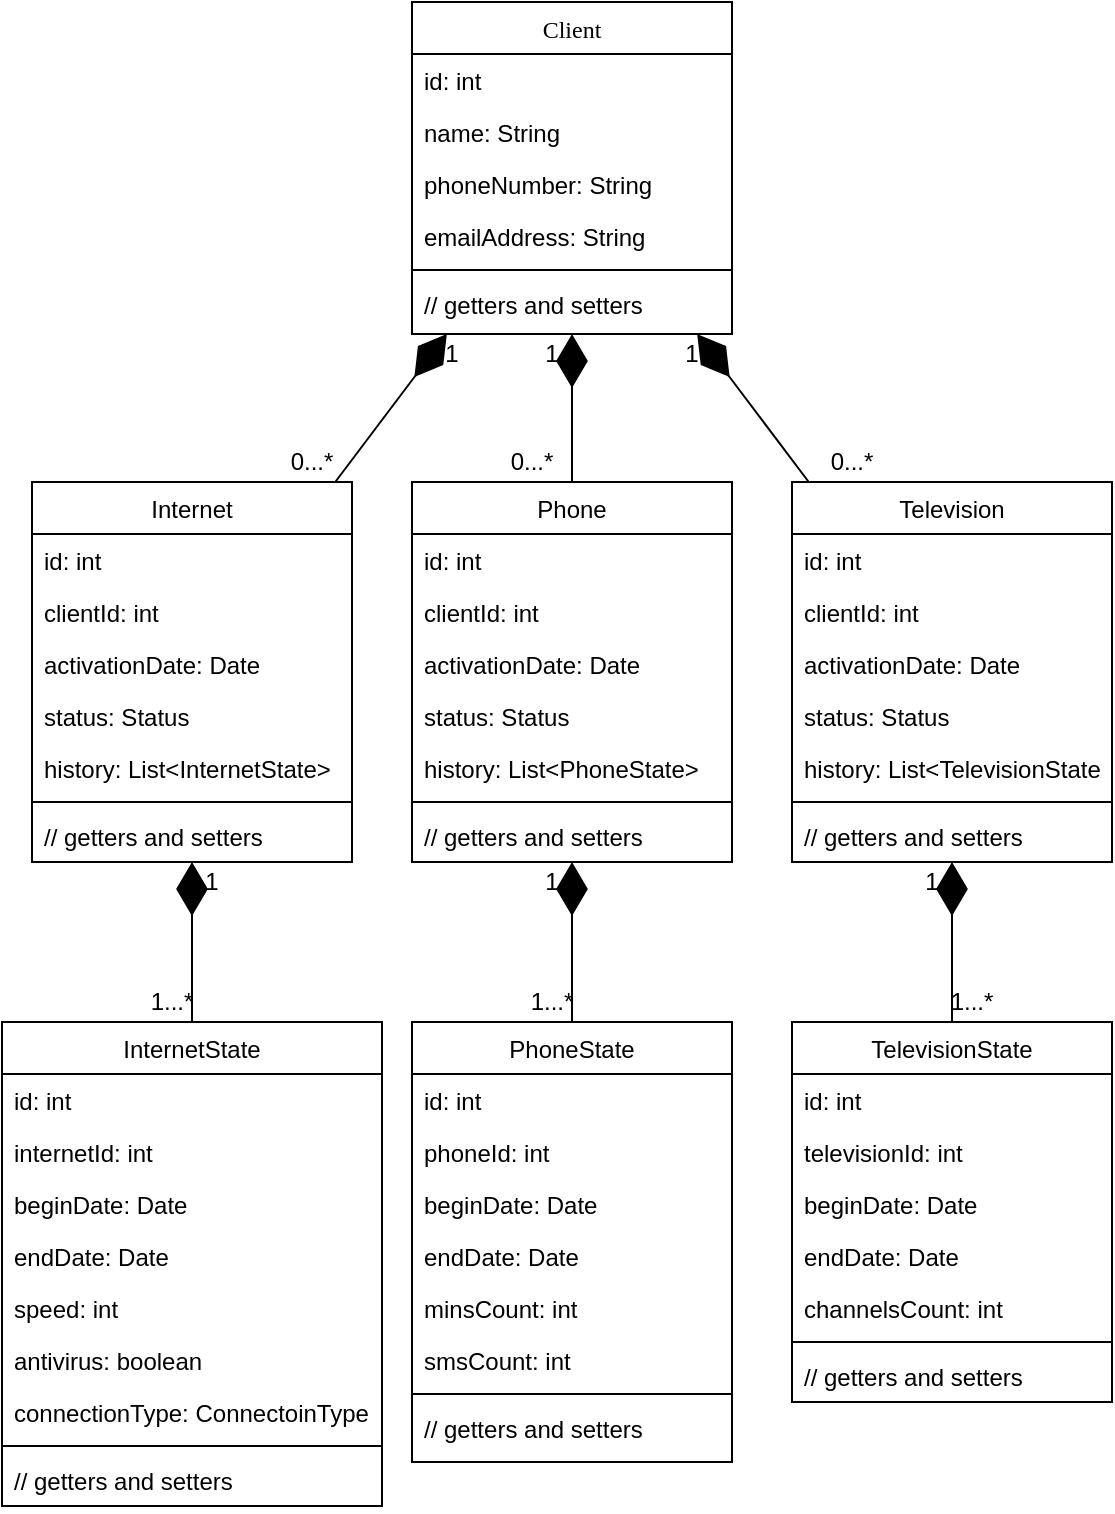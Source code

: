<mxfile version="13.6.6" type="device"><diagram id="C5RBs43oDa-KdzZeNtuy" name="Page-1"><mxGraphModel dx="868" dy="482" grid="1" gridSize="10" guides="1" tooltips="1" connect="1" arrows="1" fold="1" page="1" pageScale="1" pageWidth="827" pageHeight="1169" math="0" shadow="0"><root><mxCell id="WIyWlLk6GJQsqaUBKTNV-0"/><mxCell id="WIyWlLk6GJQsqaUBKTNV-1" parent="WIyWlLk6GJQsqaUBKTNV-0"/><mxCell id="zkfFHV4jXpPFQw0GAbJ--0" value="Client" style="swimlane;fontStyle=0;align=center;verticalAlign=top;childLayout=stackLayout;horizontal=1;startSize=26;horizontalStack=0;resizeParent=1;resizeLast=0;collapsible=1;marginBottom=0;rounded=0;shadow=0;strokeWidth=1;fontFamily=Verdana;" parent="WIyWlLk6GJQsqaUBKTNV-1" vertex="1"><mxGeometry x="220" y="120" width="160" height="166" as="geometry"><mxRectangle x="230" y="140" width="160" height="26" as="alternateBounds"/></mxGeometry></mxCell><mxCell id="zkfFHV4jXpPFQw0GAbJ--1" value="id: int" style="text;align=left;verticalAlign=top;spacingLeft=4;spacingRight=4;overflow=hidden;rotatable=0;points=[[0,0.5],[1,0.5]];portConstraint=eastwest;" parent="zkfFHV4jXpPFQw0GAbJ--0" vertex="1"><mxGeometry y="26" width="160" height="26" as="geometry"/></mxCell><mxCell id="zkfFHV4jXpPFQw0GAbJ--2" value="name: String" style="text;align=left;verticalAlign=top;spacingLeft=4;spacingRight=4;overflow=hidden;rotatable=0;points=[[0,0.5],[1,0.5]];portConstraint=eastwest;rounded=0;shadow=0;html=0;" parent="zkfFHV4jXpPFQw0GAbJ--0" vertex="1"><mxGeometry y="52" width="160" height="26" as="geometry"/></mxCell><mxCell id="zkfFHV4jXpPFQw0GAbJ--3" value="phoneNumber: String" style="text;align=left;verticalAlign=top;spacingLeft=4;spacingRight=4;overflow=hidden;rotatable=0;points=[[0,0.5],[1,0.5]];portConstraint=eastwest;rounded=0;shadow=0;html=0;" parent="zkfFHV4jXpPFQw0GAbJ--0" vertex="1"><mxGeometry y="78" width="160" height="26" as="geometry"/></mxCell><mxCell id="3e4Skk67940NukavaBVV-0" value="emailAddress: String" style="text;align=left;verticalAlign=top;spacingLeft=4;spacingRight=4;overflow=hidden;rotatable=0;points=[[0,0.5],[1,0.5]];portConstraint=eastwest;rounded=0;shadow=0;html=0;" vertex="1" parent="zkfFHV4jXpPFQw0GAbJ--0"><mxGeometry y="104" width="160" height="26" as="geometry"/></mxCell><mxCell id="zkfFHV4jXpPFQw0GAbJ--4" value="" style="line;html=1;strokeWidth=1;align=left;verticalAlign=middle;spacingTop=-1;spacingLeft=3;spacingRight=3;rotatable=0;labelPosition=right;points=[];portConstraint=eastwest;" parent="zkfFHV4jXpPFQw0GAbJ--0" vertex="1"><mxGeometry y="130" width="160" height="8" as="geometry"/></mxCell><mxCell id="zkfFHV4jXpPFQw0GAbJ--5" value="// getters and setters" style="text;align=left;verticalAlign=top;spacingLeft=4;spacingRight=4;overflow=hidden;rotatable=0;points=[[0,0.5],[1,0.5]];portConstraint=eastwest;" parent="zkfFHV4jXpPFQw0GAbJ--0" vertex="1"><mxGeometry y="138" width="160" height="28" as="geometry"/></mxCell><mxCell id="zkfFHV4jXpPFQw0GAbJ--17" value="Internet" style="swimlane;fontStyle=0;align=center;verticalAlign=top;childLayout=stackLayout;horizontal=1;startSize=26;horizontalStack=0;resizeParent=1;resizeLast=0;collapsible=1;marginBottom=0;rounded=0;shadow=0;strokeWidth=1;" parent="WIyWlLk6GJQsqaUBKTNV-1" vertex="1"><mxGeometry x="30" y="360" width="160" height="190" as="geometry"><mxRectangle x="550" y="140" width="160" height="26" as="alternateBounds"/></mxGeometry></mxCell><mxCell id="zkfFHV4jXpPFQw0GAbJ--18" value="id: int" style="text;align=left;verticalAlign=top;spacingLeft=4;spacingRight=4;overflow=hidden;rotatable=0;points=[[0,0.5],[1,0.5]];portConstraint=eastwest;" parent="zkfFHV4jXpPFQw0GAbJ--17" vertex="1"><mxGeometry y="26" width="160" height="26" as="geometry"/></mxCell><mxCell id="zkfFHV4jXpPFQw0GAbJ--19" value="clientId: int" style="text;align=left;verticalAlign=top;spacingLeft=4;spacingRight=4;overflow=hidden;rotatable=0;points=[[0,0.5],[1,0.5]];portConstraint=eastwest;rounded=0;shadow=0;html=0;" parent="zkfFHV4jXpPFQw0GAbJ--17" vertex="1"><mxGeometry y="52" width="160" height="26" as="geometry"/></mxCell><mxCell id="zkfFHV4jXpPFQw0GAbJ--20" value="activationDate: Date" style="text;align=left;verticalAlign=top;spacingLeft=4;spacingRight=4;overflow=hidden;rotatable=0;points=[[0,0.5],[1,0.5]];portConstraint=eastwest;rounded=0;shadow=0;html=0;" parent="zkfFHV4jXpPFQw0GAbJ--17" vertex="1"><mxGeometry y="78" width="160" height="26" as="geometry"/></mxCell><mxCell id="zkfFHV4jXpPFQw0GAbJ--21" value="status: Status" style="text;align=left;verticalAlign=top;spacingLeft=4;spacingRight=4;overflow=hidden;rotatable=0;points=[[0,0.5],[1,0.5]];portConstraint=eastwest;rounded=0;shadow=0;html=0;" parent="zkfFHV4jXpPFQw0GAbJ--17" vertex="1"><mxGeometry y="104" width="160" height="26" as="geometry"/></mxCell><mxCell id="zkfFHV4jXpPFQw0GAbJ--22" value="history: List&lt;InternetState&gt;" style="text;align=left;verticalAlign=top;spacingLeft=4;spacingRight=4;overflow=hidden;rotatable=0;points=[[0,0.5],[1,0.5]];portConstraint=eastwest;rounded=0;shadow=0;html=0;" parent="zkfFHV4jXpPFQw0GAbJ--17" vertex="1"><mxGeometry y="130" width="160" height="26" as="geometry"/></mxCell><mxCell id="zkfFHV4jXpPFQw0GAbJ--23" value="" style="line;html=1;strokeWidth=1;align=left;verticalAlign=middle;spacingTop=-1;spacingLeft=3;spacingRight=3;rotatable=0;labelPosition=right;points=[];portConstraint=eastwest;" parent="zkfFHV4jXpPFQw0GAbJ--17" vertex="1"><mxGeometry y="156" width="160" height="8" as="geometry"/></mxCell><mxCell id="zkfFHV4jXpPFQw0GAbJ--24" value="// getters and setters" style="text;align=left;verticalAlign=top;spacingLeft=4;spacingRight=4;overflow=hidden;rotatable=0;points=[[0,0.5],[1,0.5]];portConstraint=eastwest;" parent="zkfFHV4jXpPFQw0GAbJ--17" vertex="1"><mxGeometry y="164" width="160" height="26" as="geometry"/></mxCell><mxCell id="3e4Skk67940NukavaBVV-1" value="Phone" style="swimlane;fontStyle=0;align=center;verticalAlign=top;childLayout=stackLayout;horizontal=1;startSize=26;horizontalStack=0;resizeParent=1;resizeLast=0;collapsible=1;marginBottom=0;rounded=0;shadow=0;strokeWidth=1;" vertex="1" parent="WIyWlLk6GJQsqaUBKTNV-1"><mxGeometry x="220" y="360" width="160" height="190" as="geometry"><mxRectangle x="550" y="140" width="160" height="26" as="alternateBounds"/></mxGeometry></mxCell><mxCell id="3e4Skk67940NukavaBVV-2" value="id: int" style="text;align=left;verticalAlign=top;spacingLeft=4;spacingRight=4;overflow=hidden;rotatable=0;points=[[0,0.5],[1,0.5]];portConstraint=eastwest;" vertex="1" parent="3e4Skk67940NukavaBVV-1"><mxGeometry y="26" width="160" height="26" as="geometry"/></mxCell><mxCell id="3e4Skk67940NukavaBVV-3" value="clientId: int" style="text;align=left;verticalAlign=top;spacingLeft=4;spacingRight=4;overflow=hidden;rotatable=0;points=[[0,0.5],[1,0.5]];portConstraint=eastwest;rounded=0;shadow=0;html=0;" vertex="1" parent="3e4Skk67940NukavaBVV-1"><mxGeometry y="52" width="160" height="26" as="geometry"/></mxCell><mxCell id="3e4Skk67940NukavaBVV-4" value="activationDate: Date" style="text;align=left;verticalAlign=top;spacingLeft=4;spacingRight=4;overflow=hidden;rotatable=0;points=[[0,0.5],[1,0.5]];portConstraint=eastwest;rounded=0;shadow=0;html=0;" vertex="1" parent="3e4Skk67940NukavaBVV-1"><mxGeometry y="78" width="160" height="26" as="geometry"/></mxCell><mxCell id="3e4Skk67940NukavaBVV-5" value="status: Status" style="text;align=left;verticalAlign=top;spacingLeft=4;spacingRight=4;overflow=hidden;rotatable=0;points=[[0,0.5],[1,0.5]];portConstraint=eastwest;rounded=0;shadow=0;html=0;" vertex="1" parent="3e4Skk67940NukavaBVV-1"><mxGeometry y="104" width="160" height="26" as="geometry"/></mxCell><mxCell id="3e4Skk67940NukavaBVV-6" value="history: List&lt;PhoneState&gt;" style="text;align=left;verticalAlign=top;spacingLeft=4;spacingRight=4;overflow=hidden;rotatable=0;points=[[0,0.5],[1,0.5]];portConstraint=eastwest;rounded=0;shadow=0;html=0;" vertex="1" parent="3e4Skk67940NukavaBVV-1"><mxGeometry y="130" width="160" height="26" as="geometry"/></mxCell><mxCell id="3e4Skk67940NukavaBVV-7" value="" style="line;html=1;strokeWidth=1;align=left;verticalAlign=middle;spacingTop=-1;spacingLeft=3;spacingRight=3;rotatable=0;labelPosition=right;points=[];portConstraint=eastwest;" vertex="1" parent="3e4Skk67940NukavaBVV-1"><mxGeometry y="156" width="160" height="8" as="geometry"/></mxCell><mxCell id="3e4Skk67940NukavaBVV-8" value="// getters and setters" style="text;align=left;verticalAlign=top;spacingLeft=4;spacingRight=4;overflow=hidden;rotatable=0;points=[[0,0.5],[1,0.5]];portConstraint=eastwest;" vertex="1" parent="3e4Skk67940NukavaBVV-1"><mxGeometry y="164" width="160" height="26" as="geometry"/></mxCell><mxCell id="3e4Skk67940NukavaBVV-9" value="Television" style="swimlane;fontStyle=0;align=center;verticalAlign=top;childLayout=stackLayout;horizontal=1;startSize=26;horizontalStack=0;resizeParent=1;resizeLast=0;collapsible=1;marginBottom=0;rounded=0;shadow=0;strokeWidth=1;" vertex="1" parent="WIyWlLk6GJQsqaUBKTNV-1"><mxGeometry x="410" y="360" width="160" height="190" as="geometry"><mxRectangle x="550" y="140" width="160" height="26" as="alternateBounds"/></mxGeometry></mxCell><mxCell id="3e4Skk67940NukavaBVV-10" value="id: int" style="text;align=left;verticalAlign=top;spacingLeft=4;spacingRight=4;overflow=hidden;rotatable=0;points=[[0,0.5],[1,0.5]];portConstraint=eastwest;" vertex="1" parent="3e4Skk67940NukavaBVV-9"><mxGeometry y="26" width="160" height="26" as="geometry"/></mxCell><mxCell id="3e4Skk67940NukavaBVV-11" value="clientId: int" style="text;align=left;verticalAlign=top;spacingLeft=4;spacingRight=4;overflow=hidden;rotatable=0;points=[[0,0.5],[1,0.5]];portConstraint=eastwest;rounded=0;shadow=0;html=0;" vertex="1" parent="3e4Skk67940NukavaBVV-9"><mxGeometry y="52" width="160" height="26" as="geometry"/></mxCell><mxCell id="3e4Skk67940NukavaBVV-12" value="activationDate: Date" style="text;align=left;verticalAlign=top;spacingLeft=4;spacingRight=4;overflow=hidden;rotatable=0;points=[[0,0.5],[1,0.5]];portConstraint=eastwest;rounded=0;shadow=0;html=0;" vertex="1" parent="3e4Skk67940NukavaBVV-9"><mxGeometry y="78" width="160" height="26" as="geometry"/></mxCell><mxCell id="3e4Skk67940NukavaBVV-13" value="status: Status" style="text;align=left;verticalAlign=top;spacingLeft=4;spacingRight=4;overflow=hidden;rotatable=0;points=[[0,0.5],[1,0.5]];portConstraint=eastwest;rounded=0;shadow=0;html=0;" vertex="1" parent="3e4Skk67940NukavaBVV-9"><mxGeometry y="104" width="160" height="26" as="geometry"/></mxCell><mxCell id="3e4Skk67940NukavaBVV-14" value="history: List&lt;TelevisionState&gt;" style="text;align=left;verticalAlign=top;spacingLeft=4;spacingRight=4;overflow=hidden;rotatable=0;points=[[0,0.5],[1,0.5]];portConstraint=eastwest;rounded=0;shadow=0;html=0;" vertex="1" parent="3e4Skk67940NukavaBVV-9"><mxGeometry y="130" width="160" height="26" as="geometry"/></mxCell><mxCell id="3e4Skk67940NukavaBVV-15" value="" style="line;html=1;strokeWidth=1;align=left;verticalAlign=middle;spacingTop=-1;spacingLeft=3;spacingRight=3;rotatable=0;labelPosition=right;points=[];portConstraint=eastwest;" vertex="1" parent="3e4Skk67940NukavaBVV-9"><mxGeometry y="156" width="160" height="8" as="geometry"/></mxCell><mxCell id="3e4Skk67940NukavaBVV-16" value="// getters and setters" style="text;align=left;verticalAlign=top;spacingLeft=4;spacingRight=4;overflow=hidden;rotatable=0;points=[[0,0.5],[1,0.5]];portConstraint=eastwest;" vertex="1" parent="3e4Skk67940NukavaBVV-9"><mxGeometry y="164" width="160" height="26" as="geometry"/></mxCell><mxCell id="3e4Skk67940NukavaBVV-17" value="" style="endArrow=diamondThin;endFill=1;endSize=24;html=1;" edge="1" parent="WIyWlLk6GJQsqaUBKTNV-1" source="zkfFHV4jXpPFQw0GAbJ--17" target="zkfFHV4jXpPFQw0GAbJ--0"><mxGeometry width="160" relative="1" as="geometry"><mxPoint x="330" y="380" as="sourcePoint"/><mxPoint x="90" y="250" as="targetPoint"/></mxGeometry></mxCell><mxCell id="3e4Skk67940NukavaBVV-18" value="0...*" style="text;html=1;strokeColor=none;fillColor=none;align=center;verticalAlign=middle;whiteSpace=wrap;rounded=0;" vertex="1" parent="WIyWlLk6GJQsqaUBKTNV-1"><mxGeometry x="150" y="340" width="40" height="20" as="geometry"/></mxCell><mxCell id="3e4Skk67940NukavaBVV-19" value="1" style="text;html=1;strokeColor=none;fillColor=none;align=center;verticalAlign=middle;whiteSpace=wrap;rounded=0;" vertex="1" parent="WIyWlLk6GJQsqaUBKTNV-1"><mxGeometry x="220" y="286" width="40" height="20" as="geometry"/></mxCell><mxCell id="3e4Skk67940NukavaBVV-20" value="" style="endArrow=diamondThin;endFill=1;endSize=24;html=1;" edge="1" parent="WIyWlLk6GJQsqaUBKTNV-1" source="3e4Skk67940NukavaBVV-1" target="zkfFHV4jXpPFQw0GAbJ--0"><mxGeometry width="160" relative="1" as="geometry"><mxPoint x="247.421" y="296" as="sourcePoint"/><mxPoint x="120" y="260" as="targetPoint"/></mxGeometry></mxCell><mxCell id="3e4Skk67940NukavaBVV-21" value="" style="endArrow=diamondThin;endFill=1;endSize=24;html=1;" edge="1" parent="WIyWlLk6GJQsqaUBKTNV-1" source="3e4Skk67940NukavaBVV-9" target="zkfFHV4jXpPFQw0GAbJ--0"><mxGeometry width="160" relative="1" as="geometry"><mxPoint x="510" y="250" as="sourcePoint"/><mxPoint x="201.627" y="380" as="targetPoint"/></mxGeometry></mxCell><mxCell id="3e4Skk67940NukavaBVV-22" value="0...*" style="text;html=1;strokeColor=none;fillColor=none;align=center;verticalAlign=middle;whiteSpace=wrap;rounded=0;" vertex="1" parent="WIyWlLk6GJQsqaUBKTNV-1"><mxGeometry x="260" y="340" width="40" height="20" as="geometry"/></mxCell><mxCell id="3e4Skk67940NukavaBVV-23" value="0...*" style="text;html=1;strokeColor=none;fillColor=none;align=center;verticalAlign=middle;whiteSpace=wrap;rounded=0;" vertex="1" parent="WIyWlLk6GJQsqaUBKTNV-1"><mxGeometry x="420" y="340" width="40" height="20" as="geometry"/></mxCell><mxCell id="3e4Skk67940NukavaBVV-24" value="1" style="text;html=1;strokeColor=none;fillColor=none;align=center;verticalAlign=middle;whiteSpace=wrap;rounded=0;" vertex="1" parent="WIyWlLk6GJQsqaUBKTNV-1"><mxGeometry x="270" y="286" width="40" height="20" as="geometry"/></mxCell><mxCell id="3e4Skk67940NukavaBVV-25" value="1" style="text;html=1;strokeColor=none;fillColor=none;align=center;verticalAlign=middle;whiteSpace=wrap;rounded=0;" vertex="1" parent="WIyWlLk6GJQsqaUBKTNV-1"><mxGeometry x="340" y="286" width="40" height="20" as="geometry"/></mxCell><mxCell id="3e4Skk67940NukavaBVV-57" value="" style="endArrow=diamondThin;endFill=1;endSize=24;html=1;" edge="1" parent="WIyWlLk6GJQsqaUBKTNV-1" source="3e4Skk67940NukavaBVV-27" target="zkfFHV4jXpPFQw0GAbJ--17"><mxGeometry width="160" relative="1" as="geometry"><mxPoint x="69.997" y="585" as="sourcePoint"/><mxPoint x="125.791" y="511" as="targetPoint"/></mxGeometry></mxCell><mxCell id="3e4Skk67940NukavaBVV-58" value="" style="endArrow=diamondThin;endFill=1;endSize=24;html=1;" edge="1" parent="WIyWlLk6GJQsqaUBKTNV-1" source="3e4Skk67940NukavaBVV-38" target="3e4Skk67940NukavaBVV-1"><mxGeometry width="160" relative="1" as="geometry"><mxPoint x="201.627" y="380" as="sourcePoint"/><mxPoint x="257.421" y="306" as="targetPoint"/></mxGeometry></mxCell><mxCell id="3e4Skk67940NukavaBVV-59" value="" style="endArrow=diamondThin;endFill=1;endSize=24;html=1;" edge="1" parent="WIyWlLk6GJQsqaUBKTNV-1" source="3e4Skk67940NukavaBVV-48" target="3e4Skk67940NukavaBVV-9"><mxGeometry width="160" relative="1" as="geometry"><mxPoint x="211.627" y="390" as="sourcePoint"/><mxPoint x="267.421" y="316" as="targetPoint"/></mxGeometry></mxCell><mxCell id="3e4Skk67940NukavaBVV-60" value="1...*" style="text;html=1;strokeColor=none;fillColor=none;align=center;verticalAlign=middle;whiteSpace=wrap;rounded=0;" vertex="1" parent="WIyWlLk6GJQsqaUBKTNV-1"><mxGeometry x="80" y="610" width="40" height="20" as="geometry"/></mxCell><mxCell id="3e4Skk67940NukavaBVV-62" value="1...*" style="text;html=1;strokeColor=none;fillColor=none;align=center;verticalAlign=middle;whiteSpace=wrap;rounded=0;" vertex="1" parent="WIyWlLk6GJQsqaUBKTNV-1"><mxGeometry x="480" y="610" width="40" height="20" as="geometry"/></mxCell><mxCell id="3e4Skk67940NukavaBVV-63" value="1...*" style="text;html=1;strokeColor=none;fillColor=none;align=center;verticalAlign=middle;whiteSpace=wrap;rounded=0;" vertex="1" parent="WIyWlLk6GJQsqaUBKTNV-1"><mxGeometry x="270" y="610" width="40" height="20" as="geometry"/></mxCell><mxCell id="3e4Skk67940NukavaBVV-64" value="1" style="text;html=1;strokeColor=none;fillColor=none;align=center;verticalAlign=middle;whiteSpace=wrap;rounded=0;" vertex="1" parent="WIyWlLk6GJQsqaUBKTNV-1"><mxGeometry x="100" y="550" width="40" height="20" as="geometry"/></mxCell><mxCell id="3e4Skk67940NukavaBVV-67" value="1" style="text;html=1;strokeColor=none;fillColor=none;align=center;verticalAlign=middle;whiteSpace=wrap;rounded=0;" vertex="1" parent="WIyWlLk6GJQsqaUBKTNV-1"><mxGeometry x="460" y="550" width="40" height="20" as="geometry"/></mxCell><mxCell id="3e4Skk67940NukavaBVV-69" value="1" style="text;html=1;strokeColor=none;fillColor=none;align=center;verticalAlign=middle;whiteSpace=wrap;rounded=0;" vertex="1" parent="WIyWlLk6GJQsqaUBKTNV-1"><mxGeometry x="270" y="550" width="40" height="20" as="geometry"/></mxCell><mxCell id="3e4Skk67940NukavaBVV-27" value="InternetState" style="swimlane;fontStyle=0;align=center;verticalAlign=top;childLayout=stackLayout;horizontal=1;startSize=26;horizontalStack=0;resizeParent=1;resizeLast=0;collapsible=1;marginBottom=0;rounded=0;shadow=0;strokeWidth=1;" vertex="1" parent="WIyWlLk6GJQsqaUBKTNV-1"><mxGeometry x="15" y="630" width="190" height="242" as="geometry"><mxRectangle x="550" y="140" width="160" height="26" as="alternateBounds"/></mxGeometry></mxCell><mxCell id="3e4Skk67940NukavaBVV-28" value="id: int" style="text;align=left;verticalAlign=top;spacingLeft=4;spacingRight=4;overflow=hidden;rotatable=0;points=[[0,0.5],[1,0.5]];portConstraint=eastwest;" vertex="1" parent="3e4Skk67940NukavaBVV-27"><mxGeometry y="26" width="190" height="26" as="geometry"/></mxCell><mxCell id="3e4Skk67940NukavaBVV-29" value="internetId: int" style="text;align=left;verticalAlign=top;spacingLeft=4;spacingRight=4;overflow=hidden;rotatable=0;points=[[0,0.5],[1,0.5]];portConstraint=eastwest;rounded=0;shadow=0;html=0;" vertex="1" parent="3e4Skk67940NukavaBVV-27"><mxGeometry y="52" width="190" height="26" as="geometry"/></mxCell><mxCell id="3e4Skk67940NukavaBVV-30" value="beginDate: Date" style="text;align=left;verticalAlign=top;spacingLeft=4;spacingRight=4;overflow=hidden;rotatable=0;points=[[0,0.5],[1,0.5]];portConstraint=eastwest;rounded=0;shadow=0;html=0;" vertex="1" parent="3e4Skk67940NukavaBVV-27"><mxGeometry y="78" width="190" height="26" as="geometry"/></mxCell><mxCell id="3e4Skk67940NukavaBVV-31" value="endDate: Date" style="text;align=left;verticalAlign=top;spacingLeft=4;spacingRight=4;overflow=hidden;rotatable=0;points=[[0,0.5],[1,0.5]];portConstraint=eastwest;rounded=0;shadow=0;html=0;" vertex="1" parent="3e4Skk67940NukavaBVV-27"><mxGeometry y="104" width="190" height="26" as="geometry"/></mxCell><mxCell id="3e4Skk67940NukavaBVV-35" value="speed: int" style="text;align=left;verticalAlign=top;spacingLeft=4;spacingRight=4;overflow=hidden;rotatable=0;points=[[0,0.5],[1,0.5]];portConstraint=eastwest;rounded=0;shadow=0;html=0;" vertex="1" parent="3e4Skk67940NukavaBVV-27"><mxGeometry y="130" width="190" height="26" as="geometry"/></mxCell><mxCell id="3e4Skk67940NukavaBVV-36" value="antivirus: boolean" style="text;align=left;verticalAlign=top;spacingLeft=4;spacingRight=4;overflow=hidden;rotatable=0;points=[[0,0.5],[1,0.5]];portConstraint=eastwest;rounded=0;shadow=0;html=0;" vertex="1" parent="3e4Skk67940NukavaBVV-27"><mxGeometry y="156" width="190" height="26" as="geometry"/></mxCell><mxCell id="3e4Skk67940NukavaBVV-37" value="connectionType: ConnectoinType" style="text;align=left;verticalAlign=top;spacingLeft=4;spacingRight=4;overflow=hidden;rotatable=0;points=[[0,0.5],[1,0.5]];portConstraint=eastwest;rounded=0;shadow=0;html=0;" vertex="1" parent="3e4Skk67940NukavaBVV-27"><mxGeometry y="182" width="190" height="26" as="geometry"/></mxCell><mxCell id="3e4Skk67940NukavaBVV-33" value="" style="line;html=1;strokeWidth=1;align=left;verticalAlign=middle;spacingTop=-1;spacingLeft=3;spacingRight=3;rotatable=0;labelPosition=right;points=[];portConstraint=eastwest;" vertex="1" parent="3e4Skk67940NukavaBVV-27"><mxGeometry y="208" width="190" height="8" as="geometry"/></mxCell><mxCell id="3e4Skk67940NukavaBVV-34" value="// getters and setters" style="text;align=left;verticalAlign=top;spacingLeft=4;spacingRight=4;overflow=hidden;rotatable=0;points=[[0,0.5],[1,0.5]];portConstraint=eastwest;" vertex="1" parent="3e4Skk67940NukavaBVV-27"><mxGeometry y="216" width="190" height="26" as="geometry"/></mxCell><mxCell id="3e4Skk67940NukavaBVV-38" value="PhoneState" style="swimlane;fontStyle=0;align=center;verticalAlign=top;childLayout=stackLayout;horizontal=1;startSize=26;horizontalStack=0;resizeParent=1;resizeLast=0;collapsible=1;marginBottom=0;rounded=0;shadow=0;strokeWidth=1;" vertex="1" parent="WIyWlLk6GJQsqaUBKTNV-1"><mxGeometry x="220" y="630" width="160" height="220" as="geometry"><mxRectangle x="550" y="140" width="160" height="26" as="alternateBounds"/></mxGeometry></mxCell><mxCell id="3e4Skk67940NukavaBVV-39" value="id: int" style="text;align=left;verticalAlign=top;spacingLeft=4;spacingRight=4;overflow=hidden;rotatable=0;points=[[0,0.5],[1,0.5]];portConstraint=eastwest;" vertex="1" parent="3e4Skk67940NukavaBVV-38"><mxGeometry y="26" width="160" height="26" as="geometry"/></mxCell><mxCell id="3e4Skk67940NukavaBVV-40" value="phoneId: int" style="text;align=left;verticalAlign=top;spacingLeft=4;spacingRight=4;overflow=hidden;rotatable=0;points=[[0,0.5],[1,0.5]];portConstraint=eastwest;rounded=0;shadow=0;html=0;" vertex="1" parent="3e4Skk67940NukavaBVV-38"><mxGeometry y="52" width="160" height="26" as="geometry"/></mxCell><mxCell id="3e4Skk67940NukavaBVV-41" value="beginDate: Date" style="text;align=left;verticalAlign=top;spacingLeft=4;spacingRight=4;overflow=hidden;rotatable=0;points=[[0,0.5],[1,0.5]];portConstraint=eastwest;rounded=0;shadow=0;html=0;" vertex="1" parent="3e4Skk67940NukavaBVV-38"><mxGeometry y="78" width="160" height="26" as="geometry"/></mxCell><mxCell id="3e4Skk67940NukavaBVV-42" value="endDate: Date" style="text;align=left;verticalAlign=top;spacingLeft=4;spacingRight=4;overflow=hidden;rotatable=0;points=[[0,0.5],[1,0.5]];portConstraint=eastwest;rounded=0;shadow=0;html=0;" vertex="1" parent="3e4Skk67940NukavaBVV-38"><mxGeometry y="104" width="160" height="26" as="geometry"/></mxCell><mxCell id="3e4Skk67940NukavaBVV-43" value="minsCount: int" style="text;align=left;verticalAlign=top;spacingLeft=4;spacingRight=4;overflow=hidden;rotatable=0;points=[[0,0.5],[1,0.5]];portConstraint=eastwest;rounded=0;shadow=0;html=0;" vertex="1" parent="3e4Skk67940NukavaBVV-38"><mxGeometry y="130" width="160" height="26" as="geometry"/></mxCell><mxCell id="3e4Skk67940NukavaBVV-44" value="smsCount: int" style="text;align=left;verticalAlign=top;spacingLeft=4;spacingRight=4;overflow=hidden;rotatable=0;points=[[0,0.5],[1,0.5]];portConstraint=eastwest;rounded=0;shadow=0;html=0;" vertex="1" parent="3e4Skk67940NukavaBVV-38"><mxGeometry y="156" width="160" height="26" as="geometry"/></mxCell><mxCell id="3e4Skk67940NukavaBVV-46" value="" style="line;html=1;strokeWidth=1;align=left;verticalAlign=middle;spacingTop=-1;spacingLeft=3;spacingRight=3;rotatable=0;labelPosition=right;points=[];portConstraint=eastwest;" vertex="1" parent="3e4Skk67940NukavaBVV-38"><mxGeometry y="182" width="160" height="8" as="geometry"/></mxCell><mxCell id="3e4Skk67940NukavaBVV-47" value="// getters and setters" style="text;align=left;verticalAlign=top;spacingLeft=4;spacingRight=4;overflow=hidden;rotatable=0;points=[[0,0.5],[1,0.5]];portConstraint=eastwest;" vertex="1" parent="3e4Skk67940NukavaBVV-38"><mxGeometry y="190" width="160" height="26" as="geometry"/></mxCell><mxCell id="3e4Skk67940NukavaBVV-48" value="TelevisionState" style="swimlane;fontStyle=0;align=center;verticalAlign=top;childLayout=stackLayout;horizontal=1;startSize=26;horizontalStack=0;resizeParent=1;resizeLast=0;collapsible=1;marginBottom=0;rounded=0;shadow=0;strokeWidth=1;" vertex="1" parent="WIyWlLk6GJQsqaUBKTNV-1"><mxGeometry x="410" y="630" width="160" height="190" as="geometry"><mxRectangle x="550" y="140" width="160" height="26" as="alternateBounds"/></mxGeometry></mxCell><mxCell id="3e4Skk67940NukavaBVV-49" value="id: int" style="text;align=left;verticalAlign=top;spacingLeft=4;spacingRight=4;overflow=hidden;rotatable=0;points=[[0,0.5],[1,0.5]];portConstraint=eastwest;" vertex="1" parent="3e4Skk67940NukavaBVV-48"><mxGeometry y="26" width="160" height="26" as="geometry"/></mxCell><mxCell id="3e4Skk67940NukavaBVV-50" value="televisionId: int" style="text;align=left;verticalAlign=top;spacingLeft=4;spacingRight=4;overflow=hidden;rotatable=0;points=[[0,0.5],[1,0.5]];portConstraint=eastwest;rounded=0;shadow=0;html=0;" vertex="1" parent="3e4Skk67940NukavaBVV-48"><mxGeometry y="52" width="160" height="26" as="geometry"/></mxCell><mxCell id="3e4Skk67940NukavaBVV-51" value="beginDate: Date" style="text;align=left;verticalAlign=top;spacingLeft=4;spacingRight=4;overflow=hidden;rotatable=0;points=[[0,0.5],[1,0.5]];portConstraint=eastwest;rounded=0;shadow=0;html=0;" vertex="1" parent="3e4Skk67940NukavaBVV-48"><mxGeometry y="78" width="160" height="26" as="geometry"/></mxCell><mxCell id="3e4Skk67940NukavaBVV-52" value="endDate: Date" style="text;align=left;verticalAlign=top;spacingLeft=4;spacingRight=4;overflow=hidden;rotatable=0;points=[[0,0.5],[1,0.5]];portConstraint=eastwest;rounded=0;shadow=0;html=0;" vertex="1" parent="3e4Skk67940NukavaBVV-48"><mxGeometry y="104" width="160" height="26" as="geometry"/></mxCell><mxCell id="3e4Skk67940NukavaBVV-53" value="channelsCount: int" style="text;align=left;verticalAlign=top;spacingLeft=4;spacingRight=4;overflow=hidden;rotatable=0;points=[[0,0.5],[1,0.5]];portConstraint=eastwest;rounded=0;shadow=0;html=0;" vertex="1" parent="3e4Skk67940NukavaBVV-48"><mxGeometry y="130" width="160" height="26" as="geometry"/></mxCell><mxCell id="3e4Skk67940NukavaBVV-55" value="" style="line;html=1;strokeWidth=1;align=left;verticalAlign=middle;spacingTop=-1;spacingLeft=3;spacingRight=3;rotatable=0;labelPosition=right;points=[];portConstraint=eastwest;" vertex="1" parent="3e4Skk67940NukavaBVV-48"><mxGeometry y="156" width="160" height="8" as="geometry"/></mxCell><mxCell id="3e4Skk67940NukavaBVV-56" value="// getters and setters" style="text;align=left;verticalAlign=top;spacingLeft=4;spacingRight=4;overflow=hidden;rotatable=0;points=[[0,0.5],[1,0.5]];portConstraint=eastwest;" vertex="1" parent="3e4Skk67940NukavaBVV-48"><mxGeometry y="164" width="160" height="26" as="geometry"/></mxCell></root></mxGraphModel></diagram></mxfile>